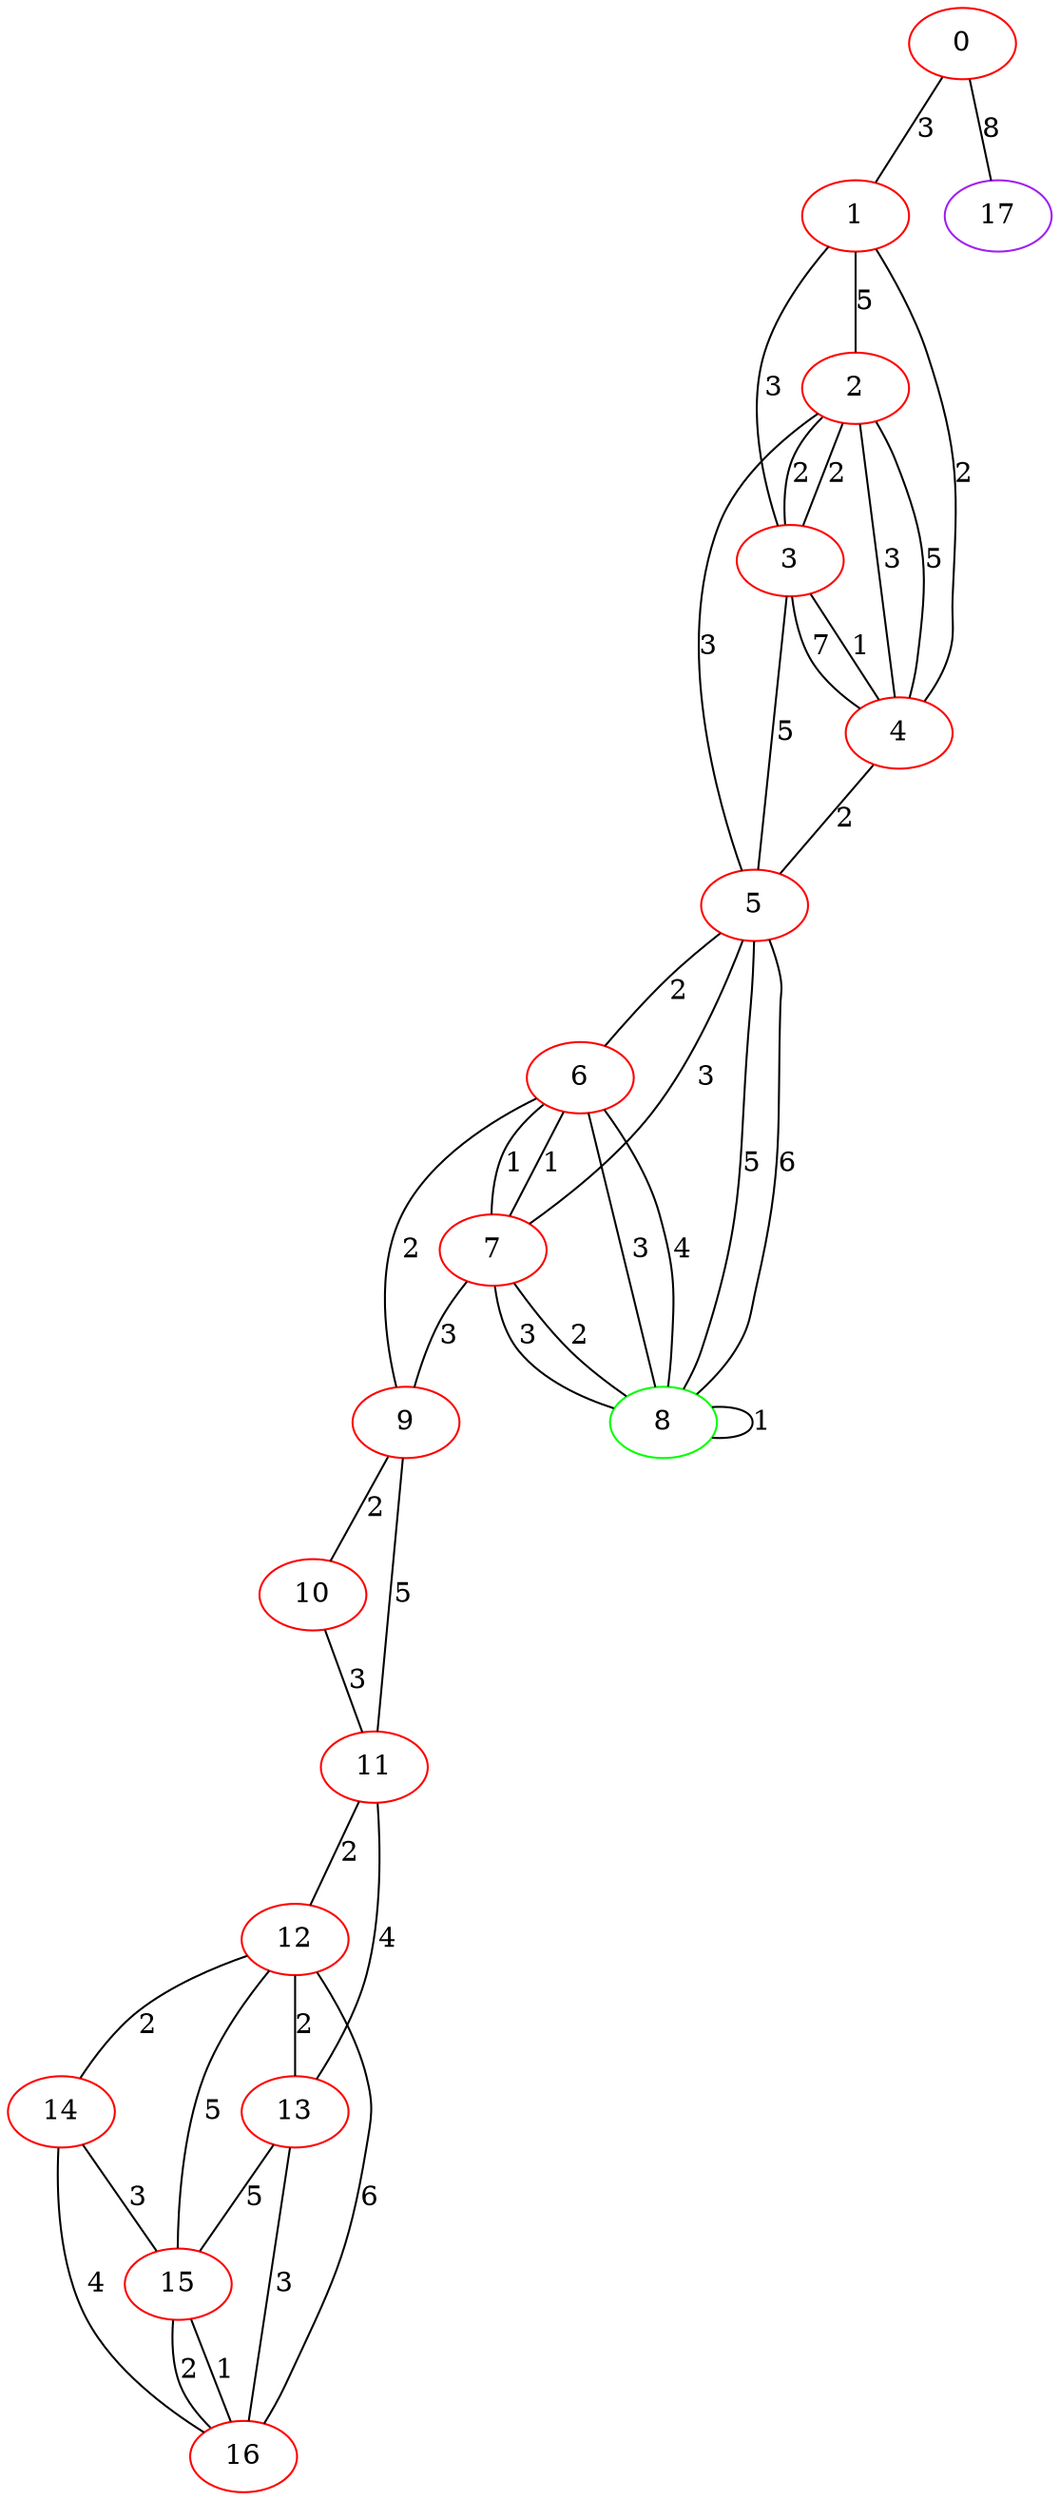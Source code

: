 graph "" {
0 [color=red, weight=1];
1 [color=red, weight=1];
2 [color=red, weight=1];
3 [color=red, weight=1];
4 [color=red, weight=1];
5 [color=red, weight=1];
6 [color=red, weight=1];
7 [color=red, weight=1];
8 [color=green, weight=2];
9 [color=red, weight=1];
10 [color=red, weight=1];
11 [color=red, weight=1];
12 [color=red, weight=1];
13 [color=red, weight=1];
14 [color=red, weight=1];
15 [color=red, weight=1];
16 [color=red, weight=1];
17 [color=purple, weight=4];
0 -- 1  [key=0, label=3];
0 -- 17  [key=0, label=8];
1 -- 2  [key=0, label=5];
1 -- 3  [key=0, label=3];
1 -- 4  [key=0, label=2];
2 -- 3  [key=0, label=2];
2 -- 3  [key=1, label=2];
2 -- 4  [key=0, label=3];
2 -- 4  [key=1, label=5];
2 -- 5  [key=0, label=3];
3 -- 4  [key=0, label=1];
3 -- 4  [key=1, label=7];
3 -- 5  [key=0, label=5];
4 -- 5  [key=0, label=2];
5 -- 6  [key=0, label=2];
5 -- 7  [key=0, label=3];
5 -- 8  [key=0, label=5];
5 -- 8  [key=1, label=6];
6 -- 8  [key=0, label=3];
6 -- 8  [key=1, label=4];
6 -- 9  [key=0, label=2];
6 -- 7  [key=0, label=1];
6 -- 7  [key=1, label=1];
7 -- 8  [key=0, label=2];
7 -- 8  [key=1, label=3];
7 -- 9  [key=0, label=3];
8 -- 8  [key=0, label=1];
9 -- 10  [key=0, label=2];
9 -- 11  [key=0, label=5];
10 -- 11  [key=0, label=3];
11 -- 12  [key=0, label=2];
11 -- 13  [key=0, label=4];
12 -- 16  [key=0, label=6];
12 -- 13  [key=0, label=2];
12 -- 14  [key=0, label=2];
12 -- 15  [key=0, label=5];
13 -- 16  [key=0, label=3];
13 -- 15  [key=0, label=5];
14 -- 16  [key=0, label=4];
14 -- 15  [key=0, label=3];
15 -- 16  [key=0, label=1];
15 -- 16  [key=1, label=2];
}
